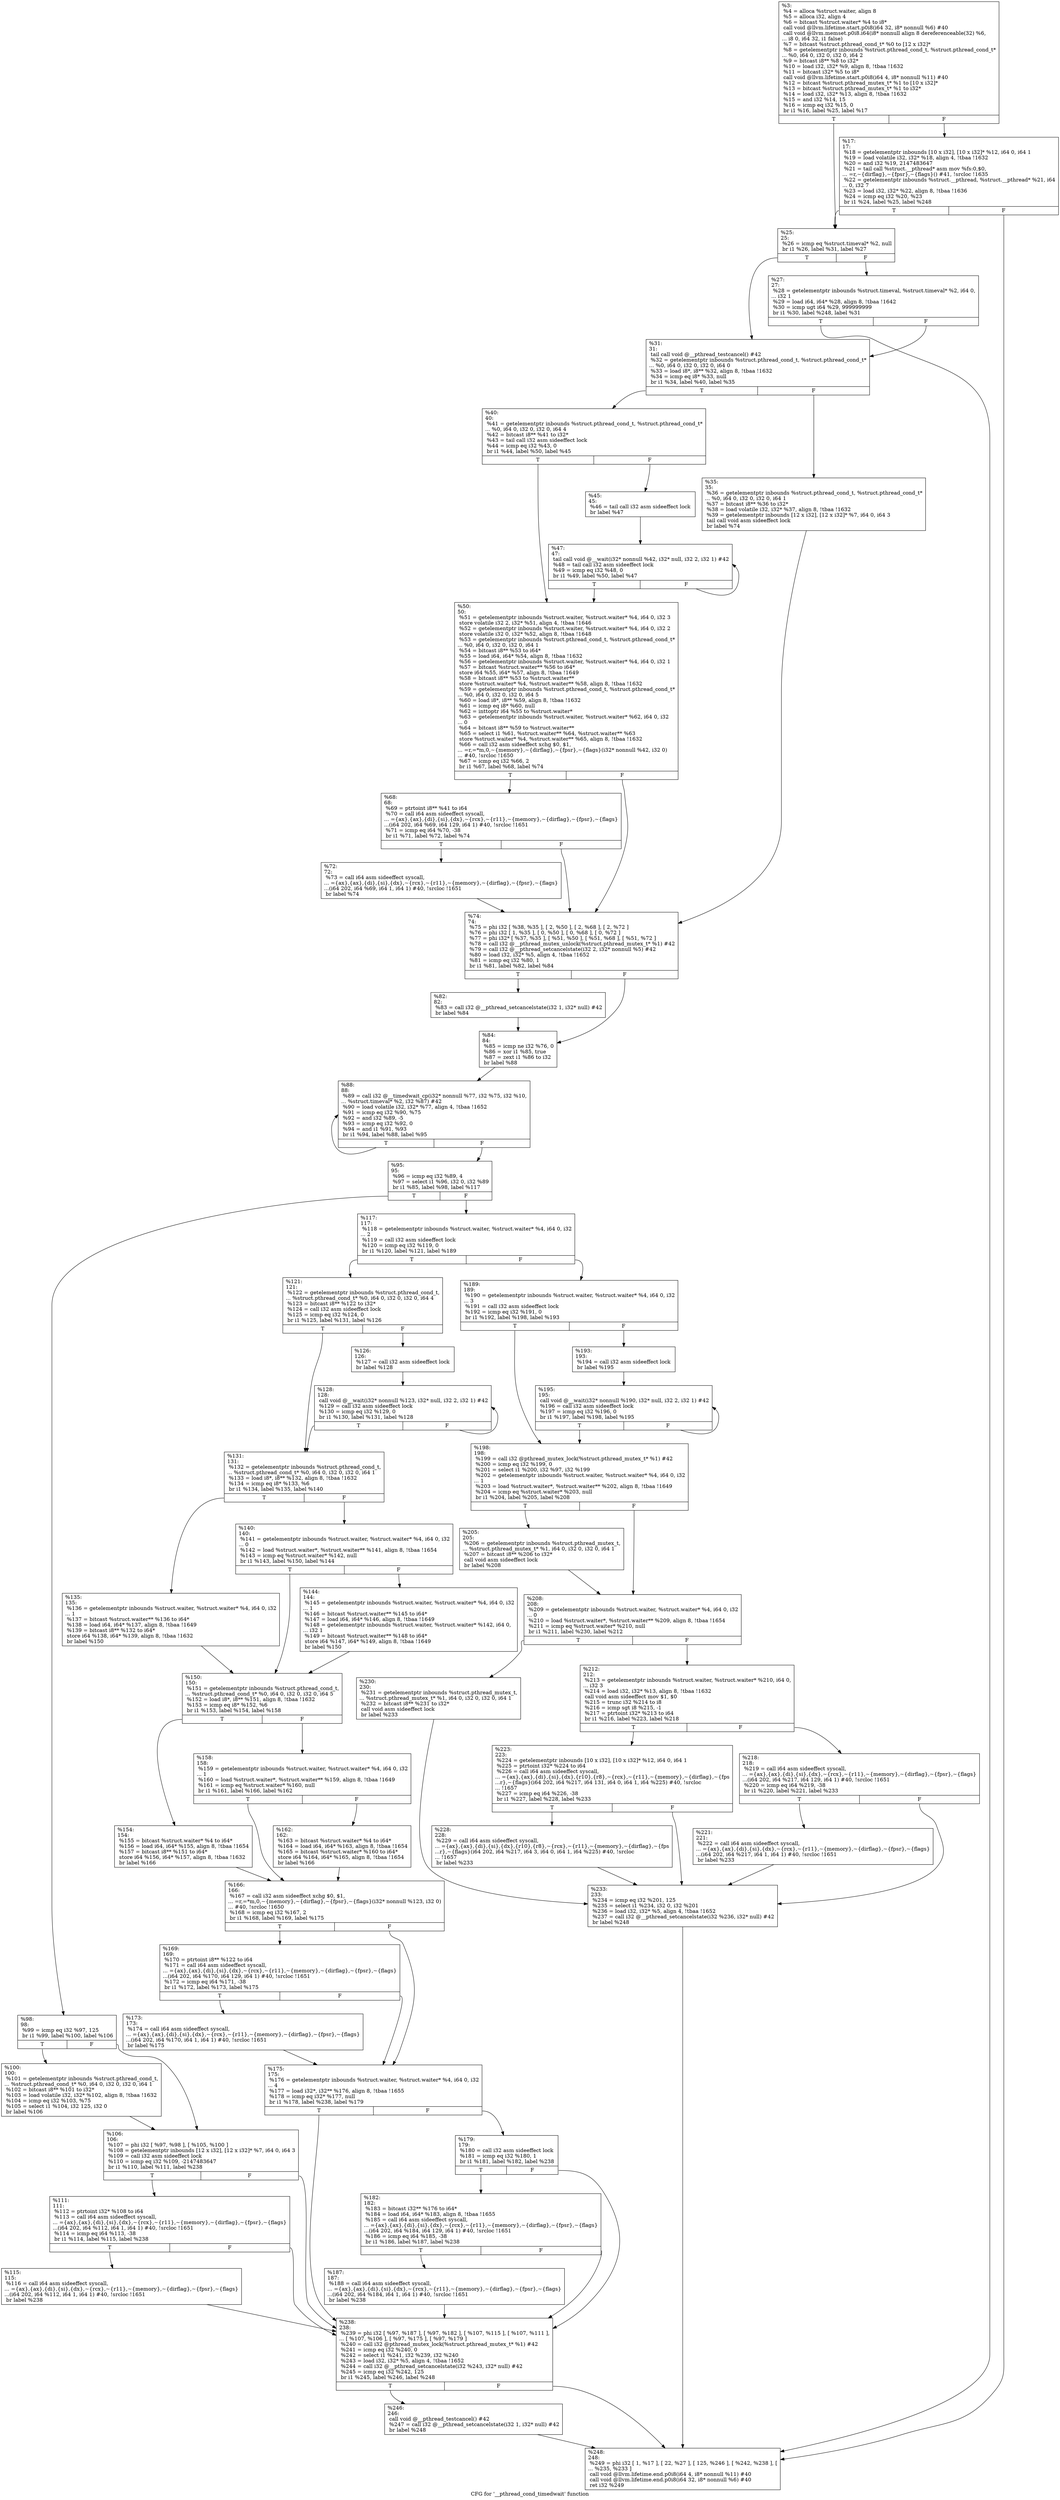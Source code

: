 digraph "CFG for '__pthread_cond_timedwait' function" {
	label="CFG for '__pthread_cond_timedwait' function";

	Node0x166cf20 [shape=record,label="{%3:\l  %4 = alloca %struct.waiter, align 8\l  %5 = alloca i32, align 4\l  %6 = bitcast %struct.waiter* %4 to i8*\l  call void @llvm.lifetime.start.p0i8(i64 32, i8* nonnull %6) #40\l  call void @llvm.memset.p0i8.i64(i8* nonnull align 8 dereferenceable(32) %6,\l... i8 0, i64 32, i1 false)\l  %7 = bitcast %struct.pthread_cond_t* %0 to [12 x i32]*\l  %8 = getelementptr inbounds %struct.pthread_cond_t, %struct.pthread_cond_t*\l... %0, i64 0, i32 0, i32 0, i64 2\l  %9 = bitcast i8** %8 to i32*\l  %10 = load i32, i32* %9, align 8, !tbaa !1632\l  %11 = bitcast i32* %5 to i8*\l  call void @llvm.lifetime.start.p0i8(i64 4, i8* nonnull %11) #40\l  %12 = bitcast %struct.pthread_mutex_t* %1 to [10 x i32]*\l  %13 = bitcast %struct.pthread_mutex_t* %1 to i32*\l  %14 = load i32, i32* %13, align 8, !tbaa !1632\l  %15 = and i32 %14, 15\l  %16 = icmp eq i32 %15, 0\l  br i1 %16, label %25, label %17\l|{<s0>T|<s1>F}}"];
	Node0x166cf20:s0 -> Node0x166d210;
	Node0x166cf20:s1 -> Node0x166d1c0;
	Node0x166d1c0 [shape=record,label="{%17:\l17:                                               \l  %18 = getelementptr inbounds [10 x i32], [10 x i32]* %12, i64 0, i64 1\l  %19 = load volatile i32, i32* %18, align 4, !tbaa !1632\l  %20 = and i32 %19, 2147483647\l  %21 = tail call %struct.__pthread* asm mov %fs:0,$0,\l... =r,~\{dirflag\},~\{fpsr\},~\{flags\}() #41, !srcloc !1635\l  %22 = getelementptr inbounds %struct.__pthread, %struct.__pthread* %21, i64\l... 0, i32 7\l  %23 = load i32, i32* %22, align 8, !tbaa !1636\l  %24 = icmp eq i32 %20, %23\l  br i1 %24, label %25, label %248\l|{<s0>T|<s1>F}}"];
	Node0x166d1c0:s0 -> Node0x166d210;
	Node0x166d1c0:s1 -> Node0x166e2f0;
	Node0x166d210 [shape=record,label="{%25:\l25:                                               \l  %26 = icmp eq %struct.timeval* %2, null\l  br i1 %26, label %31, label %27\l|{<s0>T|<s1>F}}"];
	Node0x166d210:s0 -> Node0x166d2b0;
	Node0x166d210:s1 -> Node0x166d260;
	Node0x166d260 [shape=record,label="{%27:\l27:                                               \l  %28 = getelementptr inbounds %struct.timeval, %struct.timeval* %2, i64 0,\l... i32 1\l  %29 = load i64, i64* %28, align 8, !tbaa !1642\l  %30 = icmp ugt i64 %29, 999999999\l  br i1 %30, label %248, label %31\l|{<s0>T|<s1>F}}"];
	Node0x166d260:s0 -> Node0x166e2f0;
	Node0x166d260:s1 -> Node0x166d2b0;
	Node0x166d2b0 [shape=record,label="{%31:\l31:                                               \l  tail call void @__pthread_testcancel() #42\l  %32 = getelementptr inbounds %struct.pthread_cond_t, %struct.pthread_cond_t*\l... %0, i64 0, i32 0, i32 0, i64 0\l  %33 = load i8*, i8** %32, align 8, !tbaa !1632\l  %34 = icmp eq i8* %33, null\l  br i1 %34, label %40, label %35\l|{<s0>T|<s1>F}}"];
	Node0x166d2b0:s0 -> Node0x166d350;
	Node0x166d2b0:s1 -> Node0x166d300;
	Node0x166d300 [shape=record,label="{%35:\l35:                                               \l  %36 = getelementptr inbounds %struct.pthread_cond_t, %struct.pthread_cond_t*\l... %0, i64 0, i32 0, i32 0, i64 1\l  %37 = bitcast i8** %36 to i32*\l  %38 = load volatile i32, i32* %37, align 8, !tbaa !1632\l  %39 = getelementptr inbounds [12 x i32], [12 x i32]* %7, i64 0, i64 3\l  tail call void asm sideeffect lock \l  br label %74\l}"];
	Node0x166d300 -> Node0x166d530;
	Node0x166d350 [shape=record,label="{%40:\l40:                                               \l  %41 = getelementptr inbounds %struct.pthread_cond_t, %struct.pthread_cond_t*\l... %0, i64 0, i32 0, i32 0, i64 4\l  %42 = bitcast i8** %41 to i32*\l  %43 = tail call i32 asm sideeffect lock \l  %44 = icmp eq i32 %43, 0\l  br i1 %44, label %50, label %45\l|{<s0>T|<s1>F}}"];
	Node0x166d350:s0 -> Node0x166d440;
	Node0x166d350:s1 -> Node0x166d3a0;
	Node0x166d3a0 [shape=record,label="{%45:\l45:                                               \l  %46 = tail call i32 asm sideeffect lock \l  br label %47\l}"];
	Node0x166d3a0 -> Node0x166d3f0;
	Node0x166d3f0 [shape=record,label="{%47:\l47:                                               \l  tail call void @__wait(i32* nonnull %42, i32* null, i32 2, i32 1) #42\l  %48 = tail call i32 asm sideeffect lock \l  %49 = icmp eq i32 %48, 0\l  br i1 %49, label %50, label %47\l|{<s0>T|<s1>F}}"];
	Node0x166d3f0:s0 -> Node0x166d440;
	Node0x166d3f0:s1 -> Node0x166d3f0;
	Node0x166d440 [shape=record,label="{%50:\l50:                                               \l  %51 = getelementptr inbounds %struct.waiter, %struct.waiter* %4, i64 0, i32 3\l  store volatile i32 2, i32* %51, align 4, !tbaa !1646\l  %52 = getelementptr inbounds %struct.waiter, %struct.waiter* %4, i64 0, i32 2\l  store volatile i32 0, i32* %52, align 8, !tbaa !1648\l  %53 = getelementptr inbounds %struct.pthread_cond_t, %struct.pthread_cond_t*\l... %0, i64 0, i32 0, i32 0, i64 1\l  %54 = bitcast i8** %53 to i64*\l  %55 = load i64, i64* %54, align 8, !tbaa !1632\l  %56 = getelementptr inbounds %struct.waiter, %struct.waiter* %4, i64 0, i32 1\l  %57 = bitcast %struct.waiter** %56 to i64*\l  store i64 %55, i64* %57, align 8, !tbaa !1649\l  %58 = bitcast i8** %53 to %struct.waiter**\l  store %struct.waiter* %4, %struct.waiter** %58, align 8, !tbaa !1632\l  %59 = getelementptr inbounds %struct.pthread_cond_t, %struct.pthread_cond_t*\l... %0, i64 0, i32 0, i32 0, i64 5\l  %60 = load i8*, i8** %59, align 8, !tbaa !1632\l  %61 = icmp eq i8* %60, null\l  %62 = inttoptr i64 %55 to %struct.waiter*\l  %63 = getelementptr inbounds %struct.waiter, %struct.waiter* %62, i64 0, i32\l... 0\l  %64 = bitcast i8** %59 to %struct.waiter**\l  %65 = select i1 %61, %struct.waiter** %64, %struct.waiter** %63\l  store %struct.waiter* %4, %struct.waiter** %65, align 8, !tbaa !1632\l  %66 = call i32 asm sideeffect xchg $0, $1,\l... =r,=*m,0,~\{memory\},~\{dirflag\},~\{fpsr\},~\{flags\}(i32* nonnull %42, i32 0)\l... #40, !srcloc !1650\l  %67 = icmp eq i32 %66, 2\l  br i1 %67, label %68, label %74\l|{<s0>T|<s1>F}}"];
	Node0x166d440:s0 -> Node0x166d490;
	Node0x166d440:s1 -> Node0x166d530;
	Node0x166d490 [shape=record,label="{%68:\l68:                                               \l  %69 = ptrtoint i8** %41 to i64\l  %70 = call i64 asm sideeffect syscall,\l... =\{ax\},\{ax\},\{di\},\{si\},\{dx\},~\{rcx\},~\{r11\},~\{memory\},~\{dirflag\},~\{fpsr\},~\{flags\}\l...(i64 202, i64 %69, i64 129, i64 1) #40, !srcloc !1651\l  %71 = icmp eq i64 %70, -38\l  br i1 %71, label %72, label %74\l|{<s0>T|<s1>F}}"];
	Node0x166d490:s0 -> Node0x166d4e0;
	Node0x166d490:s1 -> Node0x166d530;
	Node0x166d4e0 [shape=record,label="{%72:\l72:                                               \l  %73 = call i64 asm sideeffect syscall,\l... =\{ax\},\{ax\},\{di\},\{si\},\{dx\},~\{rcx\},~\{r11\},~\{memory\},~\{dirflag\},~\{fpsr\},~\{flags\}\l...(i64 202, i64 %69, i64 1, i64 1) #40, !srcloc !1651\l  br label %74\l}"];
	Node0x166d4e0 -> Node0x166d530;
	Node0x166d530 [shape=record,label="{%74:\l74:                                               \l  %75 = phi i32 [ %38, %35 ], [ 2, %50 ], [ 2, %68 ], [ 2, %72 ]\l  %76 = phi i32 [ 1, %35 ], [ 0, %50 ], [ 0, %68 ], [ 0, %72 ]\l  %77 = phi i32* [ %37, %35 ], [ %51, %50 ], [ %51, %68 ], [ %51, %72 ]\l  %78 = call i32 @__pthread_mutex_unlock(%struct.pthread_mutex_t* %1) #42\l  %79 = call i32 @__pthread_setcancelstate(i32 2, i32* nonnull %5) #42\l  %80 = load i32, i32* %5, align 4, !tbaa !1652\l  %81 = icmp eq i32 %80, 1\l  br i1 %81, label %82, label %84\l|{<s0>T|<s1>F}}"];
	Node0x166d530:s0 -> Node0x166d580;
	Node0x166d530:s1 -> Node0x166d5d0;
	Node0x166d580 [shape=record,label="{%82:\l82:                                               \l  %83 = call i32 @__pthread_setcancelstate(i32 1, i32* null) #42\l  br label %84\l}"];
	Node0x166d580 -> Node0x166d5d0;
	Node0x166d5d0 [shape=record,label="{%84:\l84:                                               \l  %85 = icmp ne i32 %76, 0\l  %86 = xor i1 %85, true\l  %87 = zext i1 %86 to i32\l  br label %88\l}"];
	Node0x166d5d0 -> Node0x166d620;
	Node0x166d620 [shape=record,label="{%88:\l88:                                               \l  %89 = call i32 @__timedwait_cp(i32* nonnull %77, i32 %75, i32 %10,\l... %struct.timeval* %2, i32 %87) #42\l  %90 = load volatile i32, i32* %77, align 4, !tbaa !1652\l  %91 = icmp eq i32 %90, %75\l  %92 = and i32 %89, -5\l  %93 = icmp eq i32 %92, 0\l  %94 = and i1 %91, %93\l  br i1 %94, label %88, label %95\l|{<s0>T|<s1>F}}"];
	Node0x166d620:s0 -> Node0x166d620;
	Node0x166d620:s1 -> Node0x166d670;
	Node0x166d670 [shape=record,label="{%95:\l95:                                               \l  %96 = icmp eq i32 %89, 4\l  %97 = select i1 %96, i32 0, i32 %89\l  br i1 %85, label %98, label %117\l|{<s0>T|<s1>F}}"];
	Node0x166d670:s0 -> Node0x166d6c0;
	Node0x166d670:s1 -> Node0x166d850;
	Node0x166d6c0 [shape=record,label="{%98:\l98:                                               \l  %99 = icmp eq i32 %97, 125\l  br i1 %99, label %100, label %106\l|{<s0>T|<s1>F}}"];
	Node0x166d6c0:s0 -> Node0x166d710;
	Node0x166d6c0:s1 -> Node0x166d760;
	Node0x166d710 [shape=record,label="{%100:\l100:                                              \l  %101 = getelementptr inbounds %struct.pthread_cond_t,\l... %struct.pthread_cond_t* %0, i64 0, i32 0, i32 0, i64 1\l  %102 = bitcast i8** %101 to i32*\l  %103 = load volatile i32, i32* %102, align 8, !tbaa !1632\l  %104 = icmp eq i32 %103, %75\l  %105 = select i1 %104, i32 125, i32 0\l  br label %106\l}"];
	Node0x166d710 -> Node0x166d760;
	Node0x166d760 [shape=record,label="{%106:\l106:                                              \l  %107 = phi i32 [ %97, %98 ], [ %105, %100 ]\l  %108 = getelementptr inbounds [12 x i32], [12 x i32]* %7, i64 0, i64 3\l  %109 = call i32 asm sideeffect lock \l  %110 = icmp eq i32 %109, -2147483647\l  br i1 %110, label %111, label %238\l|{<s0>T|<s1>F}}"];
	Node0x166d760:s0 -> Node0x166d7b0;
	Node0x166d760:s1 -> Node0x166e250;
	Node0x166d7b0 [shape=record,label="{%111:\l111:                                              \l  %112 = ptrtoint i32* %108 to i64\l  %113 = call i64 asm sideeffect syscall,\l... =\{ax\},\{ax\},\{di\},\{si\},\{dx\},~\{rcx\},~\{r11\},~\{memory\},~\{dirflag\},~\{fpsr\},~\{flags\}\l...(i64 202, i64 %112, i64 1, i64 1) #40, !srcloc !1651\l  %114 = icmp eq i64 %113, -38\l  br i1 %114, label %115, label %238\l|{<s0>T|<s1>F}}"];
	Node0x166d7b0:s0 -> Node0x166d800;
	Node0x166d7b0:s1 -> Node0x166e250;
	Node0x166d800 [shape=record,label="{%115:\l115:                                              \l  %116 = call i64 asm sideeffect syscall,\l... =\{ax\},\{ax\},\{di\},\{si\},\{dx\},~\{rcx\},~\{r11\},~\{memory\},~\{dirflag\},~\{fpsr\},~\{flags\}\l...(i64 202, i64 %112, i64 1, i64 1) #40, !srcloc !1651\l  br label %238\l}"];
	Node0x166d800 -> Node0x166e250;
	Node0x166d850 [shape=record,label="{%117:\l117:                                              \l  %118 = getelementptr inbounds %struct.waiter, %struct.waiter* %4, i64 0, i32\l... 2\l  %119 = call i32 asm sideeffect lock \l  %120 = icmp eq i32 %119, 0\l  br i1 %120, label %121, label %189\l|{<s0>T|<s1>F}}"];
	Node0x166d850:s0 -> Node0x166d8a0;
	Node0x166d850:s1 -> Node0x166de40;
	Node0x166d8a0 [shape=record,label="{%121:\l121:                                              \l  %122 = getelementptr inbounds %struct.pthread_cond_t,\l... %struct.pthread_cond_t* %0, i64 0, i32 0, i32 0, i64 4\l  %123 = bitcast i8** %122 to i32*\l  %124 = call i32 asm sideeffect lock \l  %125 = icmp eq i32 %124, 0\l  br i1 %125, label %131, label %126\l|{<s0>T|<s1>F}}"];
	Node0x166d8a0:s0 -> Node0x166d990;
	Node0x166d8a0:s1 -> Node0x166d8f0;
	Node0x166d8f0 [shape=record,label="{%126:\l126:                                              \l  %127 = call i32 asm sideeffect lock \l  br label %128\l}"];
	Node0x166d8f0 -> Node0x166d940;
	Node0x166d940 [shape=record,label="{%128:\l128:                                              \l  call void @__wait(i32* nonnull %123, i32* null, i32 2, i32 1) #42\l  %129 = call i32 asm sideeffect lock \l  %130 = icmp eq i32 %129, 0\l  br i1 %130, label %131, label %128\l|{<s0>T|<s1>F}}"];
	Node0x166d940:s0 -> Node0x166d990;
	Node0x166d940:s1 -> Node0x166d940;
	Node0x166d990 [shape=record,label="{%131:\l131:                                              \l  %132 = getelementptr inbounds %struct.pthread_cond_t,\l... %struct.pthread_cond_t* %0, i64 0, i32 0, i32 0, i64 1\l  %133 = load i8*, i8** %132, align 8, !tbaa !1632\l  %134 = icmp eq i8* %133, %6\l  br i1 %134, label %135, label %140\l|{<s0>T|<s1>F}}"];
	Node0x166d990:s0 -> Node0x166d9e0;
	Node0x166d990:s1 -> Node0x166da30;
	Node0x166d9e0 [shape=record,label="{%135:\l135:                                              \l  %136 = getelementptr inbounds %struct.waiter, %struct.waiter* %4, i64 0, i32\l... 1\l  %137 = bitcast %struct.waiter** %136 to i64*\l  %138 = load i64, i64* %137, align 8, !tbaa !1649\l  %139 = bitcast i8** %132 to i64*\l  store i64 %138, i64* %139, align 8, !tbaa !1632\l  br label %150\l}"];
	Node0x166d9e0 -> Node0x166dad0;
	Node0x166da30 [shape=record,label="{%140:\l140:                                              \l  %141 = getelementptr inbounds %struct.waiter, %struct.waiter* %4, i64 0, i32\l... 0\l  %142 = load %struct.waiter*, %struct.waiter** %141, align 8, !tbaa !1654\l  %143 = icmp eq %struct.waiter* %142, null\l  br i1 %143, label %150, label %144\l|{<s0>T|<s1>F}}"];
	Node0x166da30:s0 -> Node0x166dad0;
	Node0x166da30:s1 -> Node0x166da80;
	Node0x166da80 [shape=record,label="{%144:\l144:                                              \l  %145 = getelementptr inbounds %struct.waiter, %struct.waiter* %4, i64 0, i32\l... 1\l  %146 = bitcast %struct.waiter** %145 to i64*\l  %147 = load i64, i64* %146, align 8, !tbaa !1649\l  %148 = getelementptr inbounds %struct.waiter, %struct.waiter* %142, i64 0,\l... i32 1\l  %149 = bitcast %struct.waiter** %148 to i64*\l  store i64 %147, i64* %149, align 8, !tbaa !1649\l  br label %150\l}"];
	Node0x166da80 -> Node0x166dad0;
	Node0x166dad0 [shape=record,label="{%150:\l150:                                              \l  %151 = getelementptr inbounds %struct.pthread_cond_t,\l... %struct.pthread_cond_t* %0, i64 0, i32 0, i32 0, i64 5\l  %152 = load i8*, i8** %151, align 8, !tbaa !1632\l  %153 = icmp eq i8* %152, %6\l  br i1 %153, label %154, label %158\l|{<s0>T|<s1>F}}"];
	Node0x166dad0:s0 -> Node0x166db20;
	Node0x166dad0:s1 -> Node0x166db70;
	Node0x166db20 [shape=record,label="{%154:\l154:                                              \l  %155 = bitcast %struct.waiter* %4 to i64*\l  %156 = load i64, i64* %155, align 8, !tbaa !1654\l  %157 = bitcast i8** %151 to i64*\l  store i64 %156, i64* %157, align 8, !tbaa !1632\l  br label %166\l}"];
	Node0x166db20 -> Node0x166dc10;
	Node0x166db70 [shape=record,label="{%158:\l158:                                              \l  %159 = getelementptr inbounds %struct.waiter, %struct.waiter* %4, i64 0, i32\l... 1\l  %160 = load %struct.waiter*, %struct.waiter** %159, align 8, !tbaa !1649\l  %161 = icmp eq %struct.waiter* %160, null\l  br i1 %161, label %166, label %162\l|{<s0>T|<s1>F}}"];
	Node0x166db70:s0 -> Node0x166dc10;
	Node0x166db70:s1 -> Node0x166dbc0;
	Node0x166dbc0 [shape=record,label="{%162:\l162:                                              \l  %163 = bitcast %struct.waiter* %4 to i64*\l  %164 = load i64, i64* %163, align 8, !tbaa !1654\l  %165 = bitcast %struct.waiter* %160 to i64*\l  store i64 %164, i64* %165, align 8, !tbaa !1654\l  br label %166\l}"];
	Node0x166dbc0 -> Node0x166dc10;
	Node0x166dc10 [shape=record,label="{%166:\l166:                                              \l  %167 = call i32 asm sideeffect xchg $0, $1,\l... =r,=*m,0,~\{memory\},~\{dirflag\},~\{fpsr\},~\{flags\}(i32* nonnull %123, i32 0)\l... #40, !srcloc !1650\l  %168 = icmp eq i32 %167, 2\l  br i1 %168, label %169, label %175\l|{<s0>T|<s1>F}}"];
	Node0x166dc10:s0 -> Node0x166dc60;
	Node0x166dc10:s1 -> Node0x166dd00;
	Node0x166dc60 [shape=record,label="{%169:\l169:                                              \l  %170 = ptrtoint i8** %122 to i64\l  %171 = call i64 asm sideeffect syscall,\l... =\{ax\},\{ax\},\{di\},\{si\},\{dx\},~\{rcx\},~\{r11\},~\{memory\},~\{dirflag\},~\{fpsr\},~\{flags\}\l...(i64 202, i64 %170, i64 129, i64 1) #40, !srcloc !1651\l  %172 = icmp eq i64 %171, -38\l  br i1 %172, label %173, label %175\l|{<s0>T|<s1>F}}"];
	Node0x166dc60:s0 -> Node0x166dcb0;
	Node0x166dc60:s1 -> Node0x166dd00;
	Node0x166dcb0 [shape=record,label="{%173:\l173:                                              \l  %174 = call i64 asm sideeffect syscall,\l... =\{ax\},\{ax\},\{di\},\{si\},\{dx\},~\{rcx\},~\{r11\},~\{memory\},~\{dirflag\},~\{fpsr\},~\{flags\}\l...(i64 202, i64 %170, i64 1, i64 1) #40, !srcloc !1651\l  br label %175\l}"];
	Node0x166dcb0 -> Node0x166dd00;
	Node0x166dd00 [shape=record,label="{%175:\l175:                                              \l  %176 = getelementptr inbounds %struct.waiter, %struct.waiter* %4, i64 0, i32\l... 4\l  %177 = load i32*, i32** %176, align 8, !tbaa !1655\l  %178 = icmp eq i32* %177, null\l  br i1 %178, label %238, label %179\l|{<s0>T|<s1>F}}"];
	Node0x166dd00:s0 -> Node0x166e250;
	Node0x166dd00:s1 -> Node0x166dd50;
	Node0x166dd50 [shape=record,label="{%179:\l179:                                              \l  %180 = call i32 asm sideeffect lock \l  %181 = icmp eq i32 %180, 1\l  br i1 %181, label %182, label %238\l|{<s0>T|<s1>F}}"];
	Node0x166dd50:s0 -> Node0x166dda0;
	Node0x166dd50:s1 -> Node0x166e250;
	Node0x166dda0 [shape=record,label="{%182:\l182:                                              \l  %183 = bitcast i32** %176 to i64*\l  %184 = load i64, i64* %183, align 8, !tbaa !1655\l  %185 = call i64 asm sideeffect syscall,\l... =\{ax\},\{ax\},\{di\},\{si\},\{dx\},~\{rcx\},~\{r11\},~\{memory\},~\{dirflag\},~\{fpsr\},~\{flags\}\l...(i64 202, i64 %184, i64 129, i64 1) #40, !srcloc !1651\l  %186 = icmp eq i64 %185, -38\l  br i1 %186, label %187, label %238\l|{<s0>T|<s1>F}}"];
	Node0x166dda0:s0 -> Node0x166ddf0;
	Node0x166dda0:s1 -> Node0x166e250;
	Node0x166ddf0 [shape=record,label="{%187:\l187:                                              \l  %188 = call i64 asm sideeffect syscall,\l... =\{ax\},\{ax\},\{di\},\{si\},\{dx\},~\{rcx\},~\{r11\},~\{memory\},~\{dirflag\},~\{fpsr\},~\{flags\}\l...(i64 202, i64 %184, i64 1, i64 1) #40, !srcloc !1651\l  br label %238\l}"];
	Node0x166ddf0 -> Node0x166e250;
	Node0x166de40 [shape=record,label="{%189:\l189:                                              \l  %190 = getelementptr inbounds %struct.waiter, %struct.waiter* %4, i64 0, i32\l... 3\l  %191 = call i32 asm sideeffect lock \l  %192 = icmp eq i32 %191, 0\l  br i1 %192, label %198, label %193\l|{<s0>T|<s1>F}}"];
	Node0x166de40:s0 -> Node0x166df30;
	Node0x166de40:s1 -> Node0x166de90;
	Node0x166de90 [shape=record,label="{%193:\l193:                                              \l  %194 = call i32 asm sideeffect lock \l  br label %195\l}"];
	Node0x166de90 -> Node0x166dee0;
	Node0x166dee0 [shape=record,label="{%195:\l195:                                              \l  call void @__wait(i32* nonnull %190, i32* null, i32 2, i32 1) #42\l  %196 = call i32 asm sideeffect lock \l  %197 = icmp eq i32 %196, 0\l  br i1 %197, label %198, label %195\l|{<s0>T|<s1>F}}"];
	Node0x166dee0:s0 -> Node0x166df30;
	Node0x166dee0:s1 -> Node0x166dee0;
	Node0x166df30 [shape=record,label="{%198:\l198:                                              \l  %199 = call i32 @pthread_mutex_lock(%struct.pthread_mutex_t* %1) #42\l  %200 = icmp eq i32 %199, 0\l  %201 = select i1 %200, i32 %97, i32 %199\l  %202 = getelementptr inbounds %struct.waiter, %struct.waiter* %4, i64 0, i32\l... 1\l  %203 = load %struct.waiter*, %struct.waiter** %202, align 8, !tbaa !1649\l  %204 = icmp eq %struct.waiter* %203, null\l  br i1 %204, label %205, label %208\l|{<s0>T|<s1>F}}"];
	Node0x166df30:s0 -> Node0x166df80;
	Node0x166df30:s1 -> Node0x166dfd0;
	Node0x166df80 [shape=record,label="{%205:\l205:                                              \l  %206 = getelementptr inbounds %struct.pthread_mutex_t,\l... %struct.pthread_mutex_t* %1, i64 0, i32 0, i32 0, i64 1\l  %207 = bitcast i8** %206 to i32*\l  call void asm sideeffect lock \l  br label %208\l}"];
	Node0x166df80 -> Node0x166dfd0;
	Node0x166dfd0 [shape=record,label="{%208:\l208:                                              \l  %209 = getelementptr inbounds %struct.waiter, %struct.waiter* %4, i64 0, i32\l... 0\l  %210 = load %struct.waiter*, %struct.waiter** %209, align 8, !tbaa !1654\l  %211 = icmp eq %struct.waiter* %210, null\l  br i1 %211, label %230, label %212\l|{<s0>T|<s1>F}}"];
	Node0x166dfd0:s0 -> Node0x166e1b0;
	Node0x166dfd0:s1 -> Node0x166e020;
	Node0x166e020 [shape=record,label="{%212:\l212:                                              \l  %213 = getelementptr inbounds %struct.waiter, %struct.waiter* %210, i64 0,\l... i32 3\l  %214 = load i32, i32* %13, align 8, !tbaa !1632\l  call void asm sideeffect mov $1, $0 \l  %215 = trunc i32 %214 to i8\l  %216 = icmp sgt i8 %215, -1\l  %217 = ptrtoint i32* %213 to i64\l  br i1 %216, label %223, label %218\l|{<s0>T|<s1>F}}"];
	Node0x166e020:s0 -> Node0x166e110;
	Node0x166e020:s1 -> Node0x166e070;
	Node0x166e070 [shape=record,label="{%218:\l218:                                              \l  %219 = call i64 asm sideeffect syscall,\l... =\{ax\},\{ax\},\{di\},\{si\},\{dx\},~\{rcx\},~\{r11\},~\{memory\},~\{dirflag\},~\{fpsr\},~\{flags\}\l...(i64 202, i64 %217, i64 129, i64 1) #40, !srcloc !1651\l  %220 = icmp eq i64 %219, -38\l  br i1 %220, label %221, label %233\l|{<s0>T|<s1>F}}"];
	Node0x166e070:s0 -> Node0x166e0c0;
	Node0x166e070:s1 -> Node0x166e200;
	Node0x166e0c0 [shape=record,label="{%221:\l221:                                              \l  %222 = call i64 asm sideeffect syscall,\l... =\{ax\},\{ax\},\{di\},\{si\},\{dx\},~\{rcx\},~\{r11\},~\{memory\},~\{dirflag\},~\{fpsr\},~\{flags\}\l...(i64 202, i64 %217, i64 1, i64 1) #40, !srcloc !1651\l  br label %233\l}"];
	Node0x166e0c0 -> Node0x166e200;
	Node0x166e110 [shape=record,label="{%223:\l223:                                              \l  %224 = getelementptr inbounds [10 x i32], [10 x i32]* %12, i64 0, i64 1\l  %225 = ptrtoint i32* %224 to i64\l  %226 = call i64 asm sideeffect syscall,\l... =\{ax\},\{ax\},\{di\},\{si\},\{dx\},\{r10\},\{r8\},~\{rcx\},~\{r11\},~\{memory\},~\{dirflag\},~\{fps\l...r\},~\{flags\}(i64 202, i64 %217, i64 131, i64 0, i64 1, i64 %225) #40, !srcloc\l... !1657\l  %227 = icmp eq i64 %226, -38\l  br i1 %227, label %228, label %233\l|{<s0>T|<s1>F}}"];
	Node0x166e110:s0 -> Node0x166e160;
	Node0x166e110:s1 -> Node0x166e200;
	Node0x166e160 [shape=record,label="{%228:\l228:                                              \l  %229 = call i64 asm sideeffect syscall,\l... =\{ax\},\{ax\},\{di\},\{si\},\{dx\},\{r10\},\{r8\},~\{rcx\},~\{r11\},~\{memory\},~\{dirflag\},~\{fps\l...r\},~\{flags\}(i64 202, i64 %217, i64 3, i64 0, i64 1, i64 %225) #40, !srcloc\l... !1657\l  br label %233\l}"];
	Node0x166e160 -> Node0x166e200;
	Node0x166e1b0 [shape=record,label="{%230:\l230:                                              \l  %231 = getelementptr inbounds %struct.pthread_mutex_t,\l... %struct.pthread_mutex_t* %1, i64 0, i32 0, i32 0, i64 1\l  %232 = bitcast i8** %231 to i32*\l  call void asm sideeffect lock \l  br label %233\l}"];
	Node0x166e1b0 -> Node0x166e200;
	Node0x166e200 [shape=record,label="{%233:\l233:                                              \l  %234 = icmp eq i32 %201, 125\l  %235 = select i1 %234, i32 0, i32 %201\l  %236 = load i32, i32* %5, align 4, !tbaa !1652\l  %237 = call i32 @__pthread_setcancelstate(i32 %236, i32* null) #42\l  br label %248\l}"];
	Node0x166e200 -> Node0x166e2f0;
	Node0x166e250 [shape=record,label="{%238:\l238:                                              \l  %239 = phi i32 [ %97, %187 ], [ %97, %182 ], [ %107, %115 ], [ %107, %111 ],\l... [ %107, %106 ], [ %97, %175 ], [ %97, %179 ]\l  %240 = call i32 @pthread_mutex_lock(%struct.pthread_mutex_t* %1) #42\l  %241 = icmp eq i32 %240, 0\l  %242 = select i1 %241, i32 %239, i32 %240\l  %243 = load i32, i32* %5, align 4, !tbaa !1652\l  %244 = call i32 @__pthread_setcancelstate(i32 %243, i32* null) #42\l  %245 = icmp eq i32 %242, 125\l  br i1 %245, label %246, label %248\l|{<s0>T|<s1>F}}"];
	Node0x166e250:s0 -> Node0x166e2a0;
	Node0x166e250:s1 -> Node0x166e2f0;
	Node0x166e2a0 [shape=record,label="{%246:\l246:                                              \l  call void @__pthread_testcancel() #42\l  %247 = call i32 @__pthread_setcancelstate(i32 1, i32* null) #42\l  br label %248\l}"];
	Node0x166e2a0 -> Node0x166e2f0;
	Node0x166e2f0 [shape=record,label="{%248:\l248:                                              \l  %249 = phi i32 [ 1, %17 ], [ 22, %27 ], [ 125, %246 ], [ %242, %238 ], [\l... %235, %233 ]\l  call void @llvm.lifetime.end.p0i8(i64 4, i8* nonnull %11) #40\l  call void @llvm.lifetime.end.p0i8(i64 32, i8* nonnull %6) #40\l  ret i32 %249\l}"];
}
